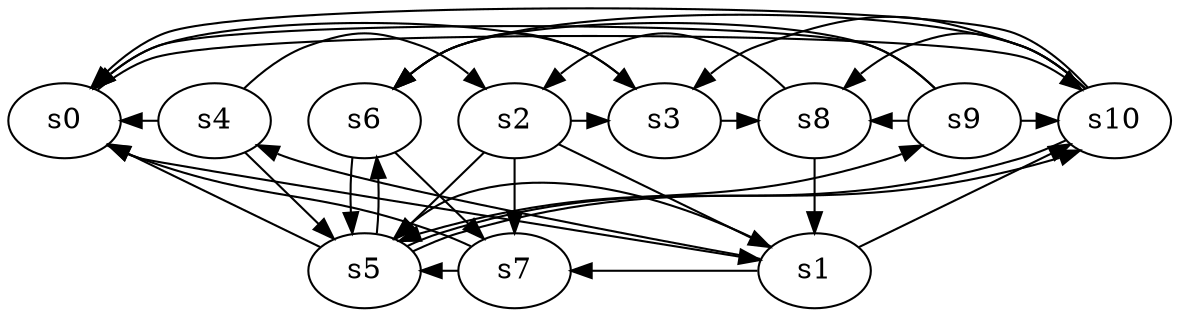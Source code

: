 digraph game_0605_complex_11 {
    s0 [name="s0", player=0];
    s1 [name="s1", player=1];
    s2 [name="s2", player=1];
    s3 [name="s3", player=0, target=1];
    s4 [name="s4", player=0, target=1];
    s5 [name="s5", player=1];
    s6 [name="s6", player=0];
    s7 [name="s7", player=0];
    s8 [name="s8", player=0];
    s9 [name="s9", player=1];
    s10 [name="s10", player=0];

    s0 -> s1 [constraint="!(time % 5 == 0)"];
    s0 -> s10 [constraint="time == 1 || time == 4 || time == 10 || time == 15 || time == 22"];
    s1 -> s4 [constraint="!(time % 6 == 0)"];
    s1 -> s5 [constraint="time % 4 == 1"];
    s1 -> s7 [constraint="time == 6"];
    s1 -> s10 [constraint="time % 4 == 2 && time % 4 == 1"];
    s2 -> s1 [constraint="time == 2"];
    s2 -> s3 [constraint="!(time % 4 == 0)"];
    s2 -> s5 [constraint="time % 2 == 0 && time % 4 == 3"];
    s2 -> s7;
    s3 -> s0 [constraint="!(time % 2 == 0)"];
    s3 -> s8 [constraint="!(time % 6 == 5)"];
    s4 -> s0 [constraint="!(time % 5 == 1)"];
    s4 -> s2 [constraint="!(time % 5 == 2)"];
    s4 -> s5 [constraint="!(time % 4 == 3)"];
    s5 -> s0 [constraint="time % 3 == 0 || time % 4 == 0"];
    s5 -> s6;
    s5 -> s9 [constraint="!(time % 5 == 1)"];
    s5 -> s10 [constraint="time == 2 || time == 7 || time == 10"];
    s6 -> s3 [constraint="time % 2 == 0 || time % 3 == 0"];
    s6 -> s5;
    s6 -> s7;
    s7 -> s0 [constraint="!(time % 4 == 3)"];
    s7 -> s5 [constraint="time % 3 == 2 || time % 3 == 0"];
    s8 -> s1;
    s8 -> s2 [constraint="time % 2 == 0 && time % 4 == 0"];
    s9 -> s0 [constraint="time % 2 == 0 && time % 5 == 2"];
    s9 -> s6 [constraint="time % 4 == 1"];
    s9 -> s8 [constraint="time % 2 == 0 && time % 4 == 2"];
    s9 -> s10 [constraint="!(time % 6 == 2)"];
    s10 -> s0 [constraint="time % 3 == 0 || time % 2 == 1"];
    s10 -> s3 [constraint="time == 4 || time == 13"];
    s10 -> s5 [constraint="time % 4 == 3 || time % 5 == 3"];
    s10 -> s6 [constraint="time % 3 == 1 || time % 3 == 0"];
    s10 -> s8 [constraint="time % 2 == 0 && time % 5 == 1"];
}
